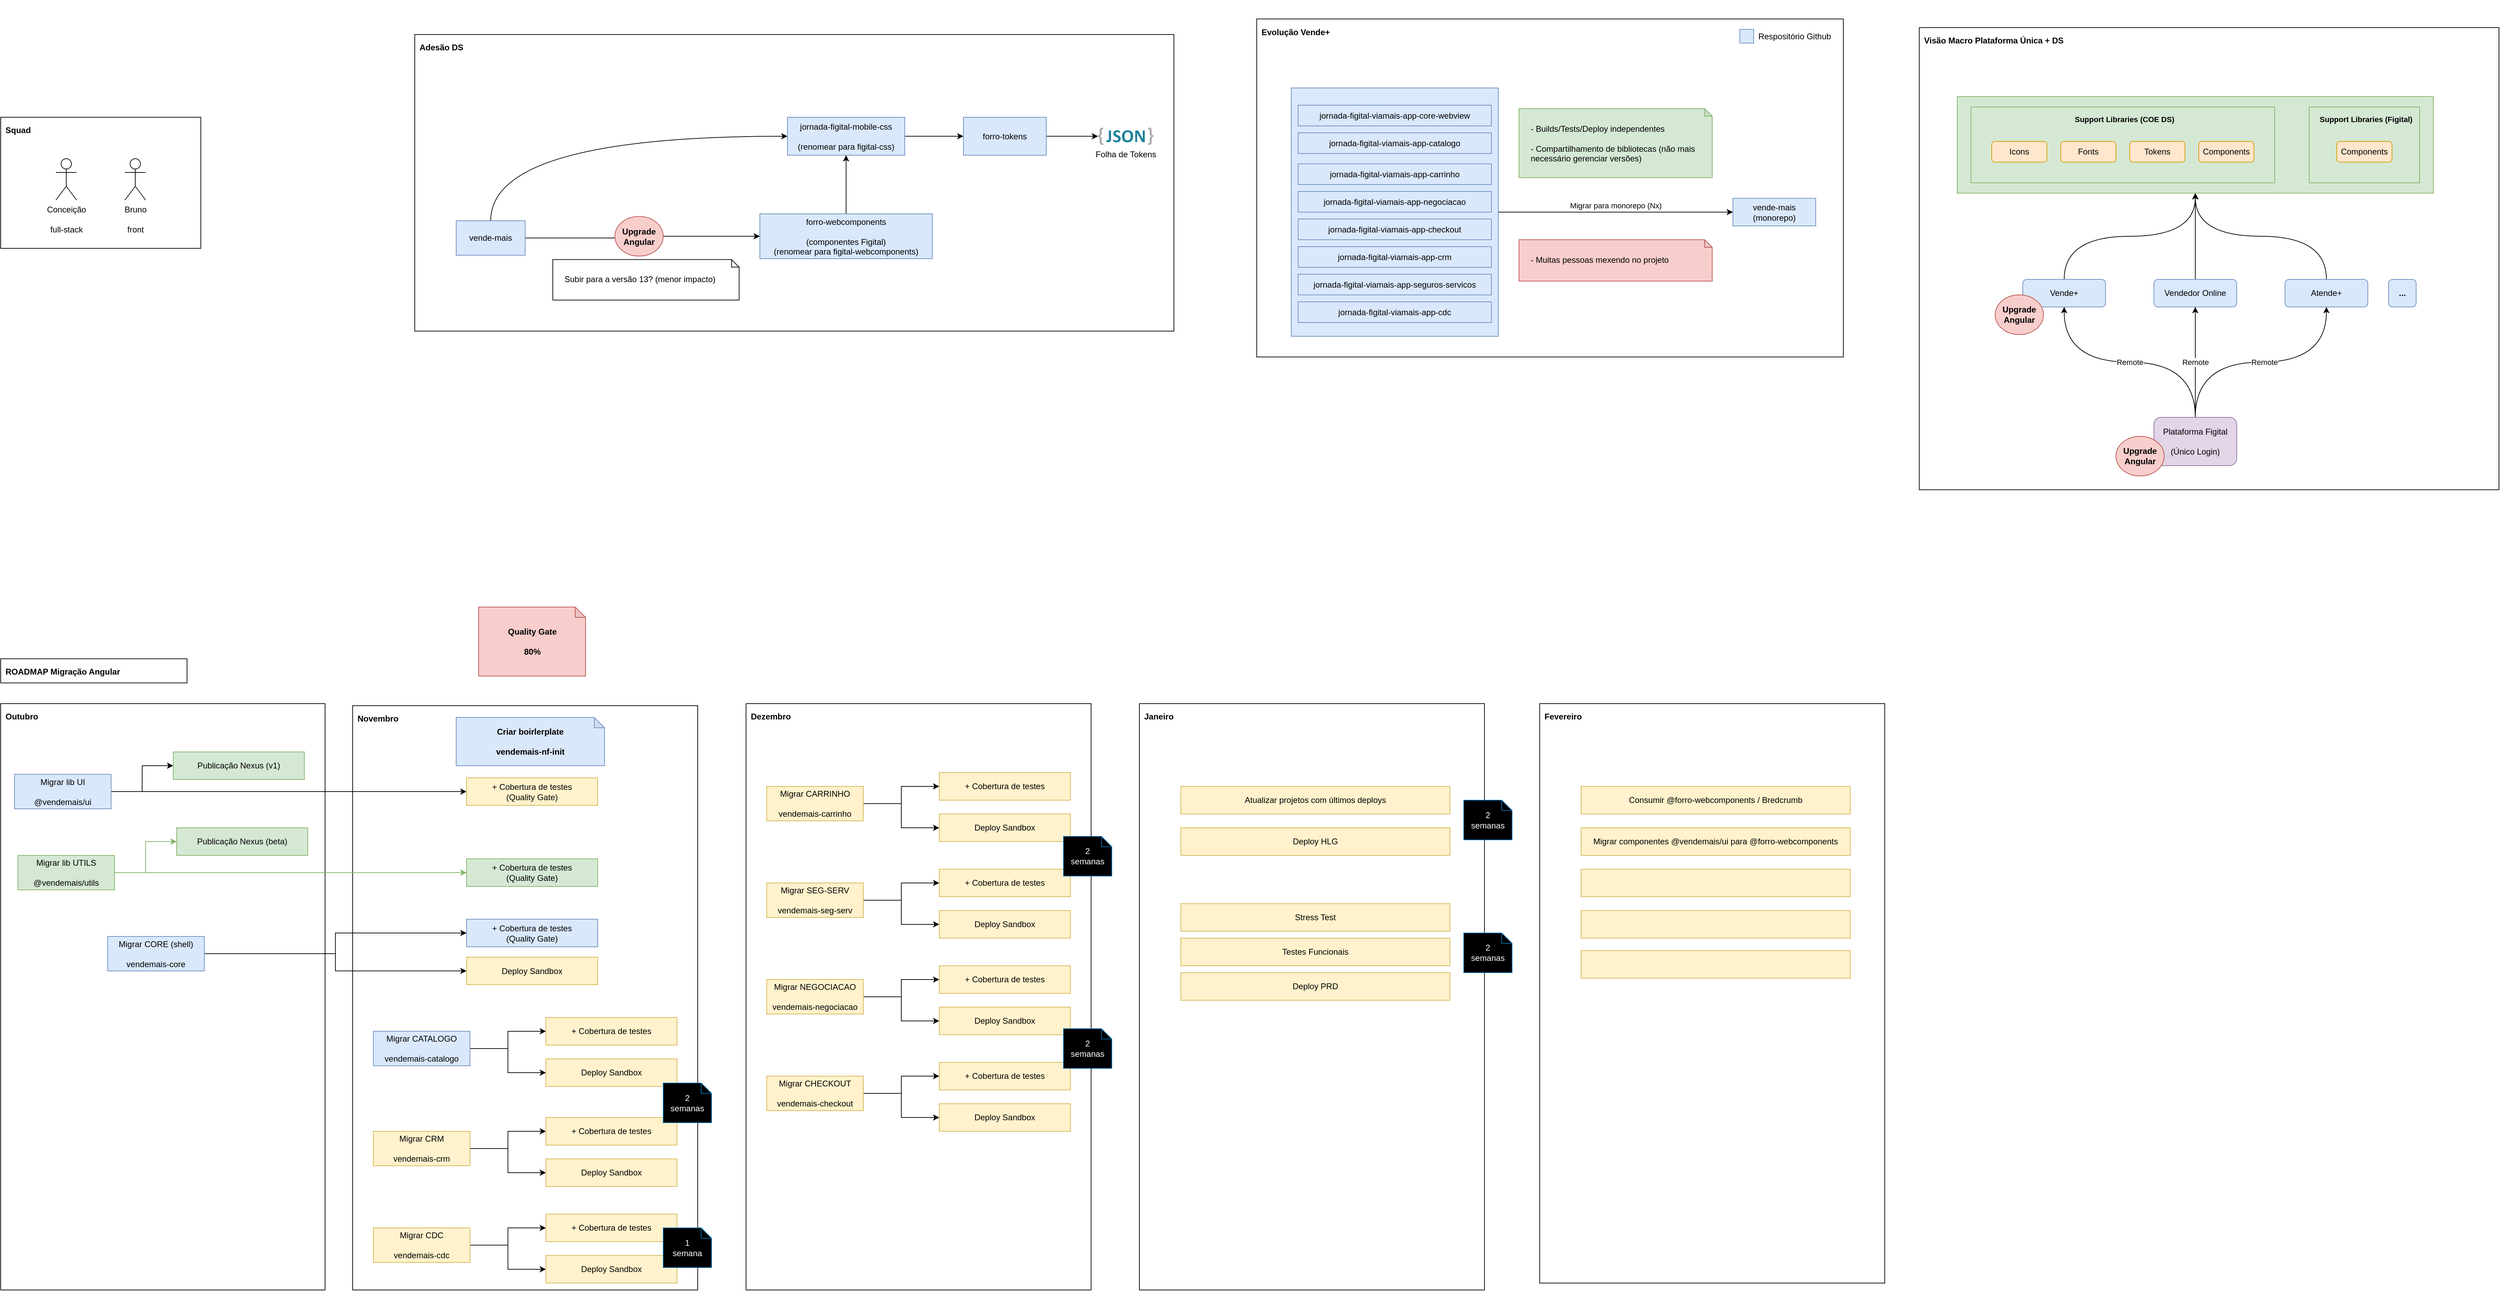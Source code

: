 <mxfile version="24.8.3">
  <diagram name="Page-1" id="xi7shshmRlHFJgEPUB2y">
    <mxGraphModel dx="2089" dy="1001" grid="1" gridSize="10" guides="1" tooltips="1" connect="1" arrows="1" fold="1" page="1" pageScale="1" pageWidth="3300" pageHeight="2339" math="0" shadow="0">
      <root>
        <mxCell id="0" />
        <mxCell id="1" parent="0" />
        <mxCell id="oD3bgYSZx1_EezM_nqmY-81" value="Janeiro" style="rounded=0;whiteSpace=wrap;html=1;align=left;verticalAlign=top;spacingLeft=5;spacingTop=5;fontStyle=1" parent="1" vertex="1">
          <mxGeometry x="1730" y="1030" width="500" height="850" as="geometry" />
        </mxCell>
        <mxCell id="oD3bgYSZx1_EezM_nqmY-28" value="Dezembro" style="rounded=0;whiteSpace=wrap;html=1;align=left;verticalAlign=top;spacingLeft=5;spacingTop=5;fontStyle=1" parent="1" vertex="1">
          <mxGeometry x="1160" y="1030" width="500" height="850" as="geometry" />
        </mxCell>
        <mxCell id="oD3bgYSZx1_EezM_nqmY-3" value="Novembro" style="rounded=0;whiteSpace=wrap;html=1;align=left;verticalAlign=top;spacingLeft=5;spacingTop=5;fontStyle=1" parent="1" vertex="1">
          <mxGeometry x="590" y="1033" width="500" height="847" as="geometry" />
        </mxCell>
        <mxCell id="oD3bgYSZx1_EezM_nqmY-5" value="Outubro" style="rounded=0;whiteSpace=wrap;html=1;align=left;verticalAlign=top;spacingLeft=5;spacingTop=5;fontStyle=1" parent="1" vertex="1">
          <mxGeometry x="80" y="1030" width="470" height="850" as="geometry" />
        </mxCell>
        <mxCell id="uVXglK_rULCIlqvBaK8J-3" value="Squad" style="rounded=0;whiteSpace=wrap;html=1;align=left;verticalAlign=top;spacingLeft=5;spacingTop=5;fontStyle=1" parent="1" vertex="1">
          <mxGeometry x="80" y="180" width="290" height="190" as="geometry" />
        </mxCell>
        <mxCell id="rnujehfUw2kupq6HyYBV-32" value="Evolução Vende+" style="rounded=0;whiteSpace=wrap;html=1;align=left;verticalAlign=top;spacingLeft=5;spacingTop=5;fontStyle=1" parent="1" vertex="1">
          <mxGeometry x="1900" y="37.5" width="850" height="490" as="geometry" />
        </mxCell>
        <mxCell id="rnujehfUw2kupq6HyYBV-54" value="Migrar para monorepo (Nx)" style="edgeStyle=orthogonalEdgeStyle;rounded=0;orthogonalLoop=1;jettySize=auto;html=1;entryX=0;entryY=0.5;entryDx=0;entryDy=0;" parent="1" source="rnujehfUw2kupq6HyYBV-53" target="rnujehfUw2kupq6HyYBV-44" edge="1">
          <mxGeometry y="10" relative="1" as="geometry">
            <mxPoint as="offset" />
          </mxGeometry>
        </mxCell>
        <mxCell id="rnujehfUw2kupq6HyYBV-53" value="" style="rounded=0;whiteSpace=wrap;html=1;align=left;verticalAlign=top;spacingLeft=5;spacingTop=5;fontStyle=1;fillColor=#dae8fc;strokeColor=#6c8ebf;" parent="1" vertex="1">
          <mxGeometry x="1950" y="137.5" width="300" height="360" as="geometry" />
        </mxCell>
        <mxCell id="rnujehfUw2kupq6HyYBV-2" value="Visão Macro Plataforma Única + DS" style="rounded=0;whiteSpace=wrap;html=1;align=left;verticalAlign=top;spacingLeft=5;spacingTop=5;fontStyle=1" parent="1" vertex="1">
          <mxGeometry x="2860" y="50" width="840" height="670" as="geometry" />
        </mxCell>
        <mxCell id="rnujehfUw2kupq6HyYBV-27" value="" style="rounded=0;whiteSpace=wrap;html=1;align=left;verticalAlign=top;spacingLeft=5;spacingTop=5;fontStyle=1;fillColor=#d5e8d4;strokeColor=#82b366;" parent="1" vertex="1">
          <mxGeometry x="2915" y="150" width="690" height="140" as="geometry" />
        </mxCell>
        <mxCell id="rnujehfUw2kupq6HyYBV-28" style="edgeStyle=orthogonalEdgeStyle;rounded=0;orthogonalLoop=1;jettySize=auto;html=1;entryX=0.5;entryY=1;entryDx=0;entryDy=0;curved=1;" parent="1" source="rnujehfUw2kupq6HyYBV-3" target="rnujehfUw2kupq6HyYBV-27" edge="1">
          <mxGeometry relative="1" as="geometry" />
        </mxCell>
        <mxCell id="rnujehfUw2kupq6HyYBV-3" value="Vende+" style="rounded=1;whiteSpace=wrap;html=1;fillColor=#dae8fc;strokeColor=#6c8ebf;" parent="1" vertex="1">
          <mxGeometry x="3010" y="415" width="120" height="40" as="geometry" />
        </mxCell>
        <mxCell id="rnujehfUw2kupq6HyYBV-29" style="edgeStyle=orthogonalEdgeStyle;rounded=0;orthogonalLoop=1;jettySize=auto;html=1;curved=1;entryX=0.5;entryY=1;entryDx=0;entryDy=0;" parent="1" source="rnujehfUw2kupq6HyYBV-4" target="rnujehfUw2kupq6HyYBV-27" edge="1">
          <mxGeometry relative="1" as="geometry">
            <mxPoint x="3260" y="295" as="targetPoint" />
          </mxGeometry>
        </mxCell>
        <mxCell id="rnujehfUw2kupq6HyYBV-4" value="Vendedor Online" style="rounded=1;whiteSpace=wrap;html=1;fillColor=#dae8fc;strokeColor=#6c8ebf;" parent="1" vertex="1">
          <mxGeometry x="3200" y="415" width="120" height="40" as="geometry" />
        </mxCell>
        <mxCell id="rnujehfUw2kupq6HyYBV-30" style="edgeStyle=orthogonalEdgeStyle;rounded=0;orthogonalLoop=1;jettySize=auto;html=1;entryX=0.5;entryY=1;entryDx=0;entryDy=0;curved=1;" parent="1" source="rnujehfUw2kupq6HyYBV-5" target="rnujehfUw2kupq6HyYBV-27" edge="1">
          <mxGeometry relative="1" as="geometry" />
        </mxCell>
        <mxCell id="rnujehfUw2kupq6HyYBV-5" value="Atende+" style="rounded=1;whiteSpace=wrap;html=1;fillColor=#dae8fc;strokeColor=#6c8ebf;" parent="1" vertex="1">
          <mxGeometry x="3390" y="415" width="120" height="40" as="geometry" />
        </mxCell>
        <mxCell id="rnujehfUw2kupq6HyYBV-6" value="Support Libraries (COE DS)" style="rounded=0;whiteSpace=wrap;html=1;align=center;verticalAlign=top;spacingLeft=5;spacingTop=5;fillColor=#d5e8d4;strokeColor=#82b366;fontStyle=1;fontSize=11;" parent="1" vertex="1">
          <mxGeometry x="2935" y="165" width="440" height="110" as="geometry" />
        </mxCell>
        <mxCell id="rnujehfUw2kupq6HyYBV-7" value="Icons" style="rounded=1;whiteSpace=wrap;html=1;fillColor=#ffe6cc;strokeColor=#d79b00;align=center;" parent="1" vertex="1">
          <mxGeometry x="2965" y="215" width="80" height="30" as="geometry" />
        </mxCell>
        <mxCell id="rnujehfUw2kupq6HyYBV-8" value="Fonts" style="rounded=1;whiteSpace=wrap;html=1;fillColor=#ffe6cc;strokeColor=#d79b00;align=center;" parent="1" vertex="1">
          <mxGeometry x="3065" y="215" width="80" height="30" as="geometry" />
        </mxCell>
        <mxCell id="rnujehfUw2kupq6HyYBV-10" value="Tokens" style="rounded=1;whiteSpace=wrap;html=1;fillColor=#ffe6cc;strokeColor=#d79b00;align=center;" parent="1" vertex="1">
          <mxGeometry x="3165" y="215" width="80" height="30" as="geometry" />
        </mxCell>
        <mxCell id="rnujehfUw2kupq6HyYBV-11" value="Components" style="rounded=1;whiteSpace=wrap;html=1;fillColor=#ffe6cc;strokeColor=#d79b00;align=center;" parent="1" vertex="1">
          <mxGeometry x="3265" y="215" width="80" height="30" as="geometry" />
        </mxCell>
        <mxCell id="rnujehfUw2kupq6HyYBV-17" value="Remote" style="edgeStyle=orthogonalEdgeStyle;rounded=0;orthogonalLoop=1;jettySize=auto;html=1;curved=1;exitX=0.5;exitY=0;exitDx=0;exitDy=0;" parent="1" source="rnujehfUw2kupq6HyYBV-14" target="rnujehfUw2kupq6HyYBV-3" edge="1">
          <mxGeometry relative="1" as="geometry" />
        </mxCell>
        <mxCell id="rnujehfUw2kupq6HyYBV-18" value="Remote" style="edgeStyle=orthogonalEdgeStyle;rounded=0;orthogonalLoop=1;jettySize=auto;html=1;entryX=0.5;entryY=1;entryDx=0;entryDy=0;" parent="1" source="rnujehfUw2kupq6HyYBV-14" target="rnujehfUw2kupq6HyYBV-4" edge="1">
          <mxGeometry relative="1" as="geometry" />
        </mxCell>
        <mxCell id="rnujehfUw2kupq6HyYBV-19" value="Remote" style="edgeStyle=orthogonalEdgeStyle;rounded=0;orthogonalLoop=1;jettySize=auto;html=1;entryX=0.5;entryY=1;entryDx=0;entryDy=0;curved=1;exitX=0.5;exitY=0;exitDx=0;exitDy=0;" parent="1" source="rnujehfUw2kupq6HyYBV-14" target="rnujehfUw2kupq6HyYBV-5" edge="1">
          <mxGeometry x="0.025" relative="1" as="geometry">
            <mxPoint as="offset" />
          </mxGeometry>
        </mxCell>
        <mxCell id="rnujehfUw2kupq6HyYBV-14" value="Plataforma Figital&lt;br&gt;&lt;br&gt;(Único Login)" style="rounded=1;whiteSpace=wrap;html=1;fillColor=#e1d5e7;strokeColor=#9673a6;" parent="1" vertex="1">
          <mxGeometry x="3200" y="615" width="120" height="70" as="geometry" />
        </mxCell>
        <mxCell id="rnujehfUw2kupq6HyYBV-20" value="Support Libraries (Figital)" style="rounded=0;whiteSpace=wrap;html=1;align=center;verticalAlign=top;spacingLeft=5;spacingTop=5;fillColor=#d5e8d4;strokeColor=#82b366;fontStyle=1;fontSize=11;" parent="1" vertex="1">
          <mxGeometry x="3425" y="165" width="160" height="110" as="geometry" />
        </mxCell>
        <mxCell id="rnujehfUw2kupq6HyYBV-24" value="Components" style="rounded=1;whiteSpace=wrap;html=1;fillColor=#ffe6cc;strokeColor=#d79b00;align=center;" parent="1" vertex="1">
          <mxGeometry x="3465" y="215" width="80" height="30" as="geometry" />
        </mxCell>
        <mxCell id="rnujehfUw2kupq6HyYBV-31" value="..." style="rounded=1;whiteSpace=wrap;html=1;fillColor=#dae8fc;strokeColor=#6c8ebf;fontStyle=1" parent="1" vertex="1">
          <mxGeometry x="3540" y="415" width="40" height="40" as="geometry" />
        </mxCell>
        <mxCell id="rnujehfUw2kupq6HyYBV-33" value="jornada-figital-viamais-app-core-webview" style="whiteSpace=wrap;html=1;fillColor=#dae8fc;strokeColor=#6c8ebf;" parent="1" vertex="1">
          <mxGeometry x="1960" y="162.5" width="280" height="30" as="geometry" />
        </mxCell>
        <mxCell id="rnujehfUw2kupq6HyYBV-34" value="jornada-figital-viamais-app-catalogo" style="whiteSpace=wrap;html=1;fillColor=#dae8fc;strokeColor=#6c8ebf;" parent="1" vertex="1">
          <mxGeometry x="1960" y="202.5" width="280" height="30" as="geometry" />
        </mxCell>
        <mxCell id="rnujehfUw2kupq6HyYBV-35" value="jornada-figital-viamais-app-carrinho" style="whiteSpace=wrap;html=1;fillColor=#dae8fc;strokeColor=#6c8ebf;" parent="1" vertex="1">
          <mxGeometry x="1960" y="247.5" width="280" height="30" as="geometry" />
        </mxCell>
        <mxCell id="rnujehfUw2kupq6HyYBV-37" value="jornada-figital-viamais-app-negociacao" style="whiteSpace=wrap;html=1;fillColor=#dae8fc;strokeColor=#6c8ebf;" parent="1" vertex="1">
          <mxGeometry x="1960" y="287.5" width="280" height="30" as="geometry" />
        </mxCell>
        <mxCell id="rnujehfUw2kupq6HyYBV-38" value="jornada-figital-viamais-app-checkout" style="whiteSpace=wrap;html=1;fillColor=#dae8fc;strokeColor=#6c8ebf;" parent="1" vertex="1">
          <mxGeometry x="1960" y="327.5" width="280" height="30" as="geometry" />
        </mxCell>
        <mxCell id="rnujehfUw2kupq6HyYBV-39" value="jornada-figital-viamais-app-crm" style="whiteSpace=wrap;html=1;fillColor=#dae8fc;strokeColor=#6c8ebf;" parent="1" vertex="1">
          <mxGeometry x="1960" y="367.5" width="280" height="30" as="geometry" />
        </mxCell>
        <mxCell id="rnujehfUw2kupq6HyYBV-41" value="jornada-figital-viamais-app-seguros-servicos" style="whiteSpace=wrap;html=1;fillColor=#dae8fc;strokeColor=#6c8ebf;" parent="1" vertex="1">
          <mxGeometry x="1960" y="407.5" width="280" height="30" as="geometry" />
        </mxCell>
        <mxCell id="rnujehfUw2kupq6HyYBV-42" value="jornada-figital-viamais-app-cdc" style="whiteSpace=wrap;html=1;fillColor=#dae8fc;strokeColor=#6c8ebf;" parent="1" vertex="1">
          <mxGeometry x="1960" y="447.5" width="280" height="30" as="geometry" />
        </mxCell>
        <mxCell id="rnujehfUw2kupq6HyYBV-44" value="vende-mais&lt;br&gt;(monorepo)" style="whiteSpace=wrap;html=1;fillColor=#dae8fc;strokeColor=#6c8ebf;" parent="1" vertex="1">
          <mxGeometry x="2590" y="297.5" width="120" height="40" as="geometry" />
        </mxCell>
        <mxCell id="rnujehfUw2kupq6HyYBV-51" value="" style="group" parent="1" vertex="1" connectable="0">
          <mxGeometry x="2600" y="47.5" width="144" height="30" as="geometry" />
        </mxCell>
        <mxCell id="rnujehfUw2kupq6HyYBV-45" value="" style="whiteSpace=wrap;html=1;fillColor=#dae8fc;strokeColor=#6c8ebf;" parent="rnujehfUw2kupq6HyYBV-51" vertex="1">
          <mxGeometry y="5" width="20" height="20" as="geometry" />
        </mxCell>
        <mxCell id="rnujehfUw2kupq6HyYBV-46" value="Respositório Github" style="text;html=1;align=center;verticalAlign=middle;resizable=0;points=[];autosize=1;strokeColor=none;fillColor=none;" parent="rnujehfUw2kupq6HyYBV-51" vertex="1">
          <mxGeometry x="14" width="130" height="30" as="geometry" />
        </mxCell>
        <mxCell id="rnujehfUw2kupq6HyYBV-55" value="- Builds/Tests/Deploy independentes&lt;div&gt;&lt;br&gt;&lt;/div&gt;&lt;div&gt;- Compartilhamento de bibliotecas (não mais necessário gerenciar versões)&lt;/div&gt;" style="shape=note;whiteSpace=wrap;html=1;backgroundOutline=1;darkOpacity=0.05;size=11;align=left;spacingLeft=15;verticalAlign=top;spacingTop=15;fillColor=#d5e8d4;strokeColor=#82b366;" parent="1" vertex="1">
          <mxGeometry x="2280" y="167.5" width="280" height="100" as="geometry" />
        </mxCell>
        <mxCell id="rnujehfUw2kupq6HyYBV-56" value="- Muitas pessoas mexendo no projeto" style="shape=note;whiteSpace=wrap;html=1;backgroundOutline=1;darkOpacity=0.05;size=11;align=left;spacingLeft=15;verticalAlign=top;spacingTop=15;fillColor=#f8cecc;strokeColor=#b85450;" parent="1" vertex="1">
          <mxGeometry x="2280" y="357.5" width="280" height="60" as="geometry" />
        </mxCell>
        <mxCell id="rnujehfUw2kupq6HyYBV-57" value="Adesão DS" style="rounded=0;whiteSpace=wrap;html=1;align=left;verticalAlign=top;spacingLeft=5;spacingTop=5;fontStyle=1" parent="1" vertex="1">
          <mxGeometry x="680" y="60" width="1100" height="430" as="geometry" />
        </mxCell>
        <mxCell id="rnujehfUw2kupq6HyYBV-60" style="edgeStyle=orthogonalEdgeStyle;rounded=0;orthogonalLoop=1;jettySize=auto;html=1;entryX=0.5;entryY=1;entryDx=0;entryDy=0;" parent="1" source="rnujehfUw2kupq6HyYBV-58" target="rnujehfUw2kupq6HyYBV-59" edge="1">
          <mxGeometry relative="1" as="geometry" />
        </mxCell>
        <mxCell id="rnujehfUw2kupq6HyYBV-58" value="forro-webcomponents&lt;br&gt;&lt;br&gt;(componentes Figital)&lt;div&gt;(renomear para figital-webcomponents)&lt;/div&gt;" style="whiteSpace=wrap;html=1;fillColor=#dae8fc;strokeColor=#6c8ebf;" parent="1" vertex="1">
          <mxGeometry x="1180" y="320" width="250" height="65" as="geometry" />
        </mxCell>
        <mxCell id="uVXglK_rULCIlqvBaK8J-21" style="edgeStyle=orthogonalEdgeStyle;rounded=0;orthogonalLoop=1;jettySize=auto;html=1;exitX=1;exitY=0.5;exitDx=0;exitDy=0;curved=1;" parent="1" source="uVXglK_rULCIlqvBaK8J-30" target="uVXglK_rULCIlqvBaK8J-20" edge="1">
          <mxGeometry relative="1" as="geometry">
            <mxPoint x="1530" y="208" as="sourcePoint" />
          </mxGeometry>
        </mxCell>
        <mxCell id="uVXglK_rULCIlqvBaK8J-31" style="edgeStyle=orthogonalEdgeStyle;rounded=0;orthogonalLoop=1;jettySize=auto;html=1;entryX=0;entryY=0.5;entryDx=0;entryDy=0;" parent="1" source="rnujehfUw2kupq6HyYBV-59" target="uVXglK_rULCIlqvBaK8J-30" edge="1">
          <mxGeometry relative="1" as="geometry" />
        </mxCell>
        <mxCell id="rnujehfUw2kupq6HyYBV-59" value="jornada-figital-mobile-css&lt;br&gt;&lt;br&gt;(renomear para&amp;nbsp;&lt;span style=&quot;background-color: initial;&quot;&gt;figital-css)&lt;/span&gt;" style="whiteSpace=wrap;html=1;fillColor=#dae8fc;strokeColor=#6c8ebf;" parent="1" vertex="1">
          <mxGeometry x="1220" y="180" width="170" height="55" as="geometry" />
        </mxCell>
        <mxCell id="rnujehfUw2kupq6HyYBV-62" style="edgeStyle=orthogonalEdgeStyle;rounded=0;orthogonalLoop=1;jettySize=auto;html=1;entryX=0;entryY=0.5;entryDx=0;entryDy=0;curved=1;exitX=0.5;exitY=0;exitDx=0;exitDy=0;" parent="1" source="rnujehfUw2kupq6HyYBV-61" target="rnujehfUw2kupq6HyYBV-59" edge="1">
          <mxGeometry relative="1" as="geometry" />
        </mxCell>
        <mxCell id="rnujehfUw2kupq6HyYBV-63" style="edgeStyle=orthogonalEdgeStyle;rounded=0;orthogonalLoop=1;jettySize=auto;html=1;entryX=0;entryY=0.5;entryDx=0;entryDy=0;" parent="1" source="rnujehfUw2kupq6HyYBV-61" target="rnujehfUw2kupq6HyYBV-58" edge="1">
          <mxGeometry relative="1" as="geometry" />
        </mxCell>
        <mxCell id="rnujehfUw2kupq6HyYBV-61" value="vende-mais" style="whiteSpace=wrap;html=1;fillColor=#dae8fc;strokeColor=#6c8ebf;" parent="1" vertex="1">
          <mxGeometry x="740" y="330" width="100" height="50" as="geometry" />
        </mxCell>
        <mxCell id="rnujehfUw2kupq6HyYBV-64" value="Upgrade Angular" style="ellipse;whiteSpace=wrap;html=1;fillColor=#f8cecc;strokeColor=#b85450;fontStyle=1" parent="1" vertex="1">
          <mxGeometry x="970" y="323.75" width="70" height="57.5" as="geometry" />
        </mxCell>
        <mxCell id="uVXglK_rULCIlqvBaK8J-1" value="Subir para a versão 13? (menor impacto)" style="shape=note;whiteSpace=wrap;html=1;backgroundOutline=1;darkOpacity=0.05;size=11;align=left;spacingLeft=15;verticalAlign=top;spacingTop=15;" parent="1" vertex="1">
          <mxGeometry x="880" y="386.25" width="270" height="58.75" as="geometry" />
        </mxCell>
        <mxCell id="uVXglK_rULCIlqvBaK8J-5" value="Conceição&lt;br&gt;&lt;br&gt;&lt;div&gt;full-stack&lt;/div&gt;" style="shape=umlActor;verticalLabelPosition=bottom;verticalAlign=top;html=1;outlineConnect=0;" parent="1" vertex="1">
          <mxGeometry x="160" y="240" width="30" height="60" as="geometry" />
        </mxCell>
        <mxCell id="uVXglK_rULCIlqvBaK8J-6" value="Bruno&lt;br&gt;&lt;br&gt;front" style="shape=umlActor;verticalLabelPosition=bottom;verticalAlign=top;html=1;outlineConnect=0;" parent="1" vertex="1">
          <mxGeometry x="260" y="240" width="30" height="60" as="geometry" />
        </mxCell>
        <mxCell id="uVXglK_rULCIlqvBaK8J-8" value="" style="shape=image;html=1;verticalAlign=top;verticalLabelPosition=bottom;labelBackgroundColor=#ffffff;imageAspect=0;aspect=fixed;image=https://cdn1.iconfinder.com/data/icons/icons-for-a-site-1/64/advantage_accuracy-128.png" parent="1" vertex="1">
          <mxGeometry x="3235" y="10" width="90" height="90" as="geometry" />
        </mxCell>
        <mxCell id="uVXglK_rULCIlqvBaK8J-16" value="Upgrade Angular" style="ellipse;whiteSpace=wrap;html=1;fillColor=#f8cecc;strokeColor=#b85450;fontStyle=1" parent="1" vertex="1">
          <mxGeometry x="2970" y="437.5" width="70" height="57.5" as="geometry" />
        </mxCell>
        <mxCell id="uVXglK_rULCIlqvBaK8J-17" value="Upgrade Angular" style="ellipse;whiteSpace=wrap;html=1;fillColor=#f8cecc;strokeColor=#b85450;fontStyle=1" parent="1" vertex="1">
          <mxGeometry x="3145" y="642.5" width="70" height="57.5" as="geometry" />
        </mxCell>
        <mxCell id="uVXglK_rULCIlqvBaK8J-20" value="Folha de Tokens" style="dashed=0;outlineConnect=0;html=1;align=center;labelPosition=center;verticalLabelPosition=bottom;verticalAlign=top;shape=mxgraph.weblogos.json_2" parent="1" vertex="1">
          <mxGeometry x="1670" y="194.9" width="80.4" height="25.2" as="geometry" />
        </mxCell>
        <mxCell id="uVXglK_rULCIlqvBaK8J-30" value="forro-tokens" style="whiteSpace=wrap;html=1;fillColor=#dae8fc;strokeColor=#6c8ebf;" parent="1" vertex="1">
          <mxGeometry x="1475" y="180" width="120" height="55" as="geometry" />
        </mxCell>
        <mxCell id="oD3bgYSZx1_EezM_nqmY-2" value="ROADMAP Migração Angular" style="rounded=0;whiteSpace=wrap;html=1;align=left;verticalAlign=top;spacingLeft=5;spacingTop=5;fontStyle=1" parent="1" vertex="1">
          <mxGeometry x="80" y="965" width="270" height="35" as="geometry" />
        </mxCell>
        <mxCell id="oD3bgYSZx1_EezM_nqmY-30" style="edgeStyle=orthogonalEdgeStyle;rounded=0;orthogonalLoop=1;jettySize=auto;html=1;entryX=0;entryY=0.5;entryDx=0;entryDy=0;fillColor=#d5e8d4;strokeColor=#82b366;" parent="1" source="oD3bgYSZx1_EezM_nqmY-6" target="oD3bgYSZx1_EezM_nqmY-7" edge="1">
          <mxGeometry relative="1" as="geometry" />
        </mxCell>
        <mxCell id="oD3bgYSZx1_EezM_nqmY-31" style="edgeStyle=orthogonalEdgeStyle;rounded=0;orthogonalLoop=1;jettySize=auto;html=1;entryX=0;entryY=0.5;entryDx=0;entryDy=0;fillColor=#d5e8d4;strokeColor=#82b366;" parent="1" source="oD3bgYSZx1_EezM_nqmY-6" target="oD3bgYSZx1_EezM_nqmY-15" edge="1">
          <mxGeometry relative="1" as="geometry" />
        </mxCell>
        <mxCell id="oD3bgYSZx1_EezM_nqmY-6" value="Migrar lib UTILS&lt;div&gt;&lt;br&gt;&lt;div&gt;@vendemais/utils&lt;/div&gt;&lt;/div&gt;" style="whiteSpace=wrap;html=1;fillColor=#d5e8d4;strokeColor=#82b366;" parent="1" vertex="1">
          <mxGeometry x="105" y="1250" width="140" height="50" as="geometry" />
        </mxCell>
        <mxCell id="oD3bgYSZx1_EezM_nqmY-7" value="Publicação Nexus (beta)" style="whiteSpace=wrap;html=1;fillColor=#d5e8d4;strokeColor=#82b366;" parent="1" vertex="1">
          <mxGeometry x="335" y="1210" width="190" height="40" as="geometry" />
        </mxCell>
        <mxCell id="oD3bgYSZx1_EezM_nqmY-33" style="edgeStyle=orthogonalEdgeStyle;rounded=0;orthogonalLoop=1;jettySize=auto;html=1;entryX=0;entryY=0.5;entryDx=0;entryDy=0;" parent="1" source="oD3bgYSZx1_EezM_nqmY-10" target="oD3bgYSZx1_EezM_nqmY-11" edge="1">
          <mxGeometry relative="1" as="geometry" />
        </mxCell>
        <mxCell id="oD3bgYSZx1_EezM_nqmY-34" style="edgeStyle=orthogonalEdgeStyle;rounded=0;orthogonalLoop=1;jettySize=auto;html=1;entryX=0;entryY=0.5;entryDx=0;entryDy=0;" parent="1" source="oD3bgYSZx1_EezM_nqmY-10" target="oD3bgYSZx1_EezM_nqmY-13" edge="1">
          <mxGeometry relative="1" as="geometry" />
        </mxCell>
        <mxCell id="oD3bgYSZx1_EezM_nqmY-10" value="Migrar CORE (shell)&lt;div&gt;&lt;br&gt;&lt;div&gt;vendemais-core&lt;/div&gt;&lt;/div&gt;" style="whiteSpace=wrap;html=1;fillColor=#dae8fc;strokeColor=#6c8ebf;" parent="1" vertex="1">
          <mxGeometry x="235" y="1367.5" width="140" height="50" as="geometry" />
        </mxCell>
        <mxCell id="oD3bgYSZx1_EezM_nqmY-11" value="+ Cobertura de testes&lt;div&gt;(Quality Gate)&lt;/div&gt;" style="whiteSpace=wrap;html=1;fillColor=#dae8fc;strokeColor=#6c8ebf;" parent="1" vertex="1">
          <mxGeometry x="755" y="1342.5" width="190" height="40" as="geometry" />
        </mxCell>
        <mxCell id="oD3bgYSZx1_EezM_nqmY-13" value="Deploy Sandbox" style="whiteSpace=wrap;html=1;fillColor=#fff2cc;strokeColor=#d6b656;" parent="1" vertex="1">
          <mxGeometry x="755" y="1397.5" width="190" height="40" as="geometry" />
        </mxCell>
        <mxCell id="oD3bgYSZx1_EezM_nqmY-15" value="+ Cobertura de testes&lt;div&gt;(Quality Gate)&lt;/div&gt;" style="whiteSpace=wrap;html=1;fillColor=#d5e8d4;strokeColor=#82b366;" parent="1" vertex="1">
          <mxGeometry x="755" y="1255" width="190" height="40" as="geometry" />
        </mxCell>
        <mxCell id="oD3bgYSZx1_EezM_nqmY-17" style="edgeStyle=orthogonalEdgeStyle;rounded=0;orthogonalLoop=1;jettySize=auto;html=1;entryX=0;entryY=0.5;entryDx=0;entryDy=0;" parent="1" source="oD3bgYSZx1_EezM_nqmY-19" target="oD3bgYSZx1_EezM_nqmY-20" edge="1">
          <mxGeometry relative="1" as="geometry" />
        </mxCell>
        <mxCell id="oD3bgYSZx1_EezM_nqmY-32" style="edgeStyle=orthogonalEdgeStyle;rounded=0;orthogonalLoop=1;jettySize=auto;html=1;entryX=0;entryY=0.5;entryDx=0;entryDy=0;" parent="1" source="oD3bgYSZx1_EezM_nqmY-19" target="oD3bgYSZx1_EezM_nqmY-21" edge="1">
          <mxGeometry relative="1" as="geometry" />
        </mxCell>
        <mxCell id="oD3bgYSZx1_EezM_nqmY-19" value="Migrar CATALOGO&lt;div&gt;&lt;br&gt;&lt;div&gt;vendemais-catalogo&lt;/div&gt;&lt;/div&gt;" style="whiteSpace=wrap;html=1;fillColor=#dae8fc;strokeColor=#6c8ebf;" parent="1" vertex="1">
          <mxGeometry x="620" y="1505" width="140" height="50" as="geometry" />
        </mxCell>
        <mxCell id="oD3bgYSZx1_EezM_nqmY-20" value="+ Cobertura de testes" style="whiteSpace=wrap;html=1;fillColor=#fff2cc;strokeColor=#d6b656;" parent="1" vertex="1">
          <mxGeometry x="870" y="1485" width="190" height="40" as="geometry" />
        </mxCell>
        <mxCell id="oD3bgYSZx1_EezM_nqmY-21" value="Deploy Sandbox" style="whiteSpace=wrap;html=1;fillColor=#fff2cc;strokeColor=#d6b656;" parent="1" vertex="1">
          <mxGeometry x="870" y="1545" width="190" height="40" as="geometry" />
        </mxCell>
        <mxCell id="oD3bgYSZx1_EezM_nqmY-22" style="edgeStyle=orthogonalEdgeStyle;rounded=0;orthogonalLoop=1;jettySize=auto;html=1;entryX=0;entryY=0.5;entryDx=0;entryDy=0;" parent="1" source="oD3bgYSZx1_EezM_nqmY-24" target="oD3bgYSZx1_EezM_nqmY-25" edge="1">
          <mxGeometry relative="1" as="geometry" />
        </mxCell>
        <mxCell id="oD3bgYSZx1_EezM_nqmY-23" style="edgeStyle=orthogonalEdgeStyle;rounded=0;orthogonalLoop=1;jettySize=auto;html=1;entryX=0;entryY=0.5;entryDx=0;entryDy=0;" parent="1" source="oD3bgYSZx1_EezM_nqmY-24" target="oD3bgYSZx1_EezM_nqmY-26" edge="1">
          <mxGeometry relative="1" as="geometry" />
        </mxCell>
        <mxCell id="oD3bgYSZx1_EezM_nqmY-24" value="Migrar lib UI&lt;div&gt;&lt;br&gt;&lt;div&gt;@vendemais/ui&lt;/div&gt;&lt;/div&gt;" style="whiteSpace=wrap;html=1;fillColor=#dae8fc;strokeColor=#6c8ebf;" parent="1" vertex="1">
          <mxGeometry x="100" y="1132.5" width="140" height="50" as="geometry" />
        </mxCell>
        <mxCell id="oD3bgYSZx1_EezM_nqmY-25" value="Publicação Nexus (v1)" style="whiteSpace=wrap;html=1;fillColor=#d5e8d4;strokeColor=#82b366;" parent="1" vertex="1">
          <mxGeometry x="330" y="1100" width="190" height="40" as="geometry" />
        </mxCell>
        <mxCell id="oD3bgYSZx1_EezM_nqmY-26" value="+ Cobertura de testes&lt;br&gt;(Quality Gate)" style="whiteSpace=wrap;html=1;fillColor=#fff2cc;strokeColor=#d6b656;" parent="1" vertex="1">
          <mxGeometry x="755" y="1137.5" width="190" height="40" as="geometry" />
        </mxCell>
        <mxCell id="oD3bgYSZx1_EezM_nqmY-35" style="edgeStyle=orthogonalEdgeStyle;rounded=0;orthogonalLoop=1;jettySize=auto;html=1;entryX=0;entryY=0.5;entryDx=0;entryDy=0;fillColor=#fff2cc;strokeColor=#000000;" parent="1" source="oD3bgYSZx1_EezM_nqmY-37" target="oD3bgYSZx1_EezM_nqmY-38" edge="1">
          <mxGeometry relative="1" as="geometry" />
        </mxCell>
        <mxCell id="oD3bgYSZx1_EezM_nqmY-36" style="edgeStyle=orthogonalEdgeStyle;rounded=0;orthogonalLoop=1;jettySize=auto;html=1;entryX=0;entryY=0.5;entryDx=0;entryDy=0;fillColor=#fff2cc;strokeColor=#000000;" parent="1" source="oD3bgYSZx1_EezM_nqmY-37" target="oD3bgYSZx1_EezM_nqmY-39" edge="1">
          <mxGeometry relative="1" as="geometry" />
        </mxCell>
        <mxCell id="oD3bgYSZx1_EezM_nqmY-37" value="Migrar CRM&lt;div&gt;&lt;br&gt;&lt;div&gt;vendemais-crm&lt;/div&gt;&lt;/div&gt;" style="whiteSpace=wrap;html=1;fillColor=#fff2cc;strokeColor=#d6b656;" parent="1" vertex="1">
          <mxGeometry x="620" y="1650" width="140" height="50" as="geometry" />
        </mxCell>
        <mxCell id="oD3bgYSZx1_EezM_nqmY-38" value="+ Cobertura de testes" style="whiteSpace=wrap;html=1;fillColor=#fff2cc;strokeColor=#d6b656;" parent="1" vertex="1">
          <mxGeometry x="870" y="1630" width="190" height="40" as="geometry" />
        </mxCell>
        <mxCell id="oD3bgYSZx1_EezM_nqmY-39" value="Deploy Sandbox" style="whiteSpace=wrap;html=1;fillColor=#fff2cc;strokeColor=#d6b656;" parent="1" vertex="1">
          <mxGeometry x="870" y="1690" width="190" height="40" as="geometry" />
        </mxCell>
        <mxCell id="oD3bgYSZx1_EezM_nqmY-45" style="edgeStyle=orthogonalEdgeStyle;rounded=0;orthogonalLoop=1;jettySize=auto;html=1;entryX=0;entryY=0.5;entryDx=0;entryDy=0;fillColor=#fff2cc;strokeColor=#000000;" parent="1" source="oD3bgYSZx1_EezM_nqmY-47" target="oD3bgYSZx1_EezM_nqmY-48" edge="1">
          <mxGeometry relative="1" as="geometry" />
        </mxCell>
        <mxCell id="oD3bgYSZx1_EezM_nqmY-46" style="edgeStyle=orthogonalEdgeStyle;rounded=0;orthogonalLoop=1;jettySize=auto;html=1;entryX=0;entryY=0.5;entryDx=0;entryDy=0;fillColor=#fff2cc;strokeColor=#000000;" parent="1" source="oD3bgYSZx1_EezM_nqmY-47" target="oD3bgYSZx1_EezM_nqmY-49" edge="1">
          <mxGeometry relative="1" as="geometry" />
        </mxCell>
        <mxCell id="oD3bgYSZx1_EezM_nqmY-47" value="Migrar CARRINHO&lt;div&gt;&lt;br&gt;&lt;div&gt;vendemais-carrinho&lt;/div&gt;&lt;/div&gt;" style="whiteSpace=wrap;html=1;fillColor=#fff2cc;strokeColor=#d6b656;" parent="1" vertex="1">
          <mxGeometry x="1190" y="1150" width="140" height="50" as="geometry" />
        </mxCell>
        <mxCell id="oD3bgYSZx1_EezM_nqmY-48" value="+ Cobertura de testes" style="whiteSpace=wrap;html=1;fillColor=#fff2cc;strokeColor=#d6b656;" parent="1" vertex="1">
          <mxGeometry x="1440" y="1130" width="190" height="40" as="geometry" />
        </mxCell>
        <mxCell id="oD3bgYSZx1_EezM_nqmY-49" value="Deploy Sandbox" style="whiteSpace=wrap;html=1;fillColor=#fff2cc;strokeColor=#d6b656;" parent="1" vertex="1">
          <mxGeometry x="1440" y="1190" width="190" height="40" as="geometry" />
        </mxCell>
        <mxCell id="oD3bgYSZx1_EezM_nqmY-50" style="edgeStyle=orthogonalEdgeStyle;rounded=0;orthogonalLoop=1;jettySize=auto;html=1;entryX=0;entryY=0.5;entryDx=0;entryDy=0;fillColor=#fff2cc;strokeColor=#000000;" parent="1" source="oD3bgYSZx1_EezM_nqmY-52" target="oD3bgYSZx1_EezM_nqmY-53" edge="1">
          <mxGeometry relative="1" as="geometry" />
        </mxCell>
        <mxCell id="oD3bgYSZx1_EezM_nqmY-51" style="edgeStyle=orthogonalEdgeStyle;rounded=0;orthogonalLoop=1;jettySize=auto;html=1;entryX=0;entryY=0.5;entryDx=0;entryDy=0;fillColor=#fff2cc;strokeColor=#000000;" parent="1" source="oD3bgYSZx1_EezM_nqmY-52" target="oD3bgYSZx1_EezM_nqmY-54" edge="1">
          <mxGeometry relative="1" as="geometry" />
        </mxCell>
        <mxCell id="oD3bgYSZx1_EezM_nqmY-52" value="Migrar CDC&lt;div&gt;&lt;br&gt;&lt;div&gt;vendemais-cdc&lt;/div&gt;&lt;/div&gt;" style="whiteSpace=wrap;html=1;fillColor=#fff2cc;strokeColor=#d6b656;" parent="1" vertex="1">
          <mxGeometry x="620" y="1790" width="140" height="50" as="geometry" />
        </mxCell>
        <mxCell id="oD3bgYSZx1_EezM_nqmY-53" value="+ Cobertura de testes" style="whiteSpace=wrap;html=1;fillColor=#fff2cc;strokeColor=#d6b656;" parent="1" vertex="1">
          <mxGeometry x="870" y="1770" width="190" height="40" as="geometry" />
        </mxCell>
        <mxCell id="oD3bgYSZx1_EezM_nqmY-54" value="Deploy Sandbox" style="whiteSpace=wrap;html=1;fillColor=#fff2cc;strokeColor=#d6b656;" parent="1" vertex="1">
          <mxGeometry x="870" y="1830" width="190" height="40" as="geometry" />
        </mxCell>
        <mxCell id="oD3bgYSZx1_EezM_nqmY-55" style="edgeStyle=orthogonalEdgeStyle;rounded=0;orthogonalLoop=1;jettySize=auto;html=1;entryX=0;entryY=0.5;entryDx=0;entryDy=0;fillColor=#fff2cc;strokeColor=#000000;" parent="1" source="oD3bgYSZx1_EezM_nqmY-57" target="oD3bgYSZx1_EezM_nqmY-58" edge="1">
          <mxGeometry relative="1" as="geometry" />
        </mxCell>
        <mxCell id="oD3bgYSZx1_EezM_nqmY-56" style="edgeStyle=orthogonalEdgeStyle;rounded=0;orthogonalLoop=1;jettySize=auto;html=1;entryX=0;entryY=0.5;entryDx=0;entryDy=0;fillColor=#fff2cc;strokeColor=#000000;" parent="1" source="oD3bgYSZx1_EezM_nqmY-57" target="oD3bgYSZx1_EezM_nqmY-59" edge="1">
          <mxGeometry relative="1" as="geometry" />
        </mxCell>
        <mxCell id="oD3bgYSZx1_EezM_nqmY-57" value="Migrar SEG-SERV&lt;div&gt;&lt;br&gt;&lt;div&gt;vendemais-seg-serv&lt;/div&gt;&lt;/div&gt;" style="whiteSpace=wrap;html=1;fillColor=#fff2cc;strokeColor=#d6b656;" parent="1" vertex="1">
          <mxGeometry x="1190" y="1290" width="140" height="50" as="geometry" />
        </mxCell>
        <mxCell id="oD3bgYSZx1_EezM_nqmY-58" value="+ Cobertura de testes" style="whiteSpace=wrap;html=1;fillColor=#fff2cc;strokeColor=#d6b656;" parent="1" vertex="1">
          <mxGeometry x="1440" y="1270" width="190" height="40" as="geometry" />
        </mxCell>
        <mxCell id="oD3bgYSZx1_EezM_nqmY-59" value="Deploy Sandbox" style="whiteSpace=wrap;html=1;fillColor=#fff2cc;strokeColor=#d6b656;" parent="1" vertex="1">
          <mxGeometry x="1440" y="1330" width="190" height="40" as="geometry" />
        </mxCell>
        <mxCell id="oD3bgYSZx1_EezM_nqmY-60" style="edgeStyle=orthogonalEdgeStyle;rounded=0;orthogonalLoop=1;jettySize=auto;html=1;entryX=0;entryY=0.5;entryDx=0;entryDy=0;fillColor=#fff2cc;strokeColor=#000000;" parent="1" source="oD3bgYSZx1_EezM_nqmY-62" target="oD3bgYSZx1_EezM_nqmY-63" edge="1">
          <mxGeometry relative="1" as="geometry" />
        </mxCell>
        <mxCell id="oD3bgYSZx1_EezM_nqmY-61" style="edgeStyle=orthogonalEdgeStyle;rounded=0;orthogonalLoop=1;jettySize=auto;html=1;entryX=0;entryY=0.5;entryDx=0;entryDy=0;fillColor=#fff2cc;strokeColor=#000000;" parent="1" source="oD3bgYSZx1_EezM_nqmY-62" target="oD3bgYSZx1_EezM_nqmY-64" edge="1">
          <mxGeometry relative="1" as="geometry" />
        </mxCell>
        <mxCell id="oD3bgYSZx1_EezM_nqmY-62" value="Migrar NEGOCIACAO&lt;div&gt;&lt;br&gt;&lt;div&gt;vendemais-negociacao&lt;/div&gt;&lt;/div&gt;" style="whiteSpace=wrap;html=1;fillColor=#fff2cc;strokeColor=#d6b656;" parent="1" vertex="1">
          <mxGeometry x="1190" y="1430" width="140" height="50" as="geometry" />
        </mxCell>
        <mxCell id="oD3bgYSZx1_EezM_nqmY-63" value="+ Cobertura de testes" style="whiteSpace=wrap;html=1;fillColor=#fff2cc;strokeColor=#d6b656;" parent="1" vertex="1">
          <mxGeometry x="1440" y="1410" width="190" height="40" as="geometry" />
        </mxCell>
        <mxCell id="oD3bgYSZx1_EezM_nqmY-64" value="Deploy Sandbox" style="whiteSpace=wrap;html=1;fillColor=#fff2cc;strokeColor=#d6b656;" parent="1" vertex="1">
          <mxGeometry x="1440" y="1470" width="190" height="40" as="geometry" />
        </mxCell>
        <mxCell id="oD3bgYSZx1_EezM_nqmY-65" style="edgeStyle=orthogonalEdgeStyle;rounded=0;orthogonalLoop=1;jettySize=auto;html=1;entryX=0;entryY=0.5;entryDx=0;entryDy=0;fillColor=#fff2cc;strokeColor=#000000;" parent="1" source="oD3bgYSZx1_EezM_nqmY-67" target="oD3bgYSZx1_EezM_nqmY-68" edge="1">
          <mxGeometry relative="1" as="geometry" />
        </mxCell>
        <mxCell id="oD3bgYSZx1_EezM_nqmY-66" style="edgeStyle=orthogonalEdgeStyle;rounded=0;orthogonalLoop=1;jettySize=auto;html=1;entryX=0;entryY=0.5;entryDx=0;entryDy=0;fillColor=#fff2cc;strokeColor=#000000;" parent="1" source="oD3bgYSZx1_EezM_nqmY-67" target="oD3bgYSZx1_EezM_nqmY-69" edge="1">
          <mxGeometry relative="1" as="geometry" />
        </mxCell>
        <mxCell id="oD3bgYSZx1_EezM_nqmY-67" value="Migrar CHECKOUT&lt;div&gt;&lt;br&gt;&lt;div&gt;vendemais-checkout&lt;/div&gt;&lt;/div&gt;" style="whiteSpace=wrap;html=1;fillColor=#fff2cc;strokeColor=#d6b656;" parent="1" vertex="1">
          <mxGeometry x="1190" y="1570" width="140" height="50" as="geometry" />
        </mxCell>
        <mxCell id="oD3bgYSZx1_EezM_nqmY-68" value="+ Cobertura de testes" style="whiteSpace=wrap;html=1;fillColor=#fff2cc;strokeColor=#d6b656;" parent="1" vertex="1">
          <mxGeometry x="1440" y="1550" width="190" height="40" as="geometry" />
        </mxCell>
        <mxCell id="oD3bgYSZx1_EezM_nqmY-69" value="Deploy Sandbox" style="whiteSpace=wrap;html=1;fillColor=#fff2cc;strokeColor=#d6b656;" parent="1" vertex="1">
          <mxGeometry x="1440" y="1610" width="190" height="40" as="geometry" />
        </mxCell>
        <mxCell id="oD3bgYSZx1_EezM_nqmY-72" value="2&lt;br&gt;&lt;div&gt;semanas&lt;/div&gt;" style="shape=note;whiteSpace=wrap;html=1;backgroundOutline=1;darkOpacity=0.05;size=15;fillColor=#000000;strokeColor=#006EAF;fontColor=#ffffff;" parent="1" vertex="1">
          <mxGeometry x="1040" y="1580" width="70" height="57.5" as="geometry" />
        </mxCell>
        <mxCell id="oD3bgYSZx1_EezM_nqmY-74" value="1&lt;br&gt;&lt;div&gt;semana&lt;/div&gt;" style="shape=note;whiteSpace=wrap;html=1;backgroundOutline=1;darkOpacity=0.05;size=15;fillColor=#000000;strokeColor=#006EAF;fontColor=#ffffff;" parent="1" vertex="1">
          <mxGeometry x="1040" y="1790" width="70" height="57.5" as="geometry" />
        </mxCell>
        <mxCell id="oD3bgYSZx1_EezM_nqmY-75" value="2&lt;br&gt;&lt;div&gt;semanas&lt;/div&gt;" style="shape=note;whiteSpace=wrap;html=1;backgroundOutline=1;darkOpacity=0.05;size=15;fillColor=#000000;strokeColor=#006EAF;fontColor=#ffffff;" parent="1" vertex="1">
          <mxGeometry x="1620" y="1222.5" width="70" height="57.5" as="geometry" />
        </mxCell>
        <mxCell id="oD3bgYSZx1_EezM_nqmY-77" value="2&lt;br&gt;&lt;div&gt;semanas&lt;/div&gt;" style="shape=note;whiteSpace=wrap;html=1;backgroundOutline=1;darkOpacity=0.05;size=15;fillColor=#000000;strokeColor=#006EAF;fontColor=#ffffff;" parent="1" vertex="1">
          <mxGeometry x="1620" y="1501.25" width="70" height="57.5" as="geometry" />
        </mxCell>
        <mxCell id="oD3bgYSZx1_EezM_nqmY-79" value="Criar boirlerplate&lt;div&gt;&lt;br&gt;&lt;/div&gt;&lt;div&gt;vendemais-nf-init&lt;/div&gt;" style="shape=note;whiteSpace=wrap;html=1;backgroundOutline=1;darkOpacity=0.05;size=15;fillColor=#dae8fc;strokeColor=#6c8ebf;fontStyle=1" parent="1" vertex="1">
          <mxGeometry x="740" y="1050" width="215" height="70" as="geometry" />
        </mxCell>
        <mxCell id="oD3bgYSZx1_EezM_nqmY-82" value="Atualizar projetos com últimos deploys" style="whiteSpace=wrap;html=1;fillColor=#fff2cc;strokeColor=#d6b656;" parent="1" vertex="1">
          <mxGeometry x="1790" y="1150" width="390" height="40" as="geometry" />
        </mxCell>
        <mxCell id="oD3bgYSZx1_EezM_nqmY-83" value="Deploy HLG" style="whiteSpace=wrap;html=1;fillColor=#fff2cc;strokeColor=#d6b656;" parent="1" vertex="1">
          <mxGeometry x="1790" y="1210" width="390" height="40" as="geometry" />
        </mxCell>
        <mxCell id="oD3bgYSZx1_EezM_nqmY-84" value="Deploy PRD" style="whiteSpace=wrap;html=1;fillColor=#fff2cc;strokeColor=#d6b656;" parent="1" vertex="1">
          <mxGeometry x="1790" y="1420" width="390" height="40" as="geometry" />
        </mxCell>
        <mxCell id="oD3bgYSZx1_EezM_nqmY-85" value="Stress Test" style="whiteSpace=wrap;html=1;fillColor=#fff2cc;strokeColor=#d6b656;" parent="1" vertex="1">
          <mxGeometry x="1790" y="1320" width="390" height="40" as="geometry" />
        </mxCell>
        <mxCell id="oD3bgYSZx1_EezM_nqmY-86" value="2&lt;br&gt;&lt;div&gt;semanas&lt;/div&gt;" style="shape=note;whiteSpace=wrap;html=1;backgroundOutline=1;darkOpacity=0.05;size=15;fillColor=#000000;strokeColor=#006EAF;fontColor=#ffffff;" parent="1" vertex="1">
          <mxGeometry x="2200" y="1170" width="70" height="57.5" as="geometry" />
        </mxCell>
        <mxCell id="oD3bgYSZx1_EezM_nqmY-87" value="2&lt;br&gt;&lt;div&gt;semanas&lt;/div&gt;" style="shape=note;whiteSpace=wrap;html=1;backgroundOutline=1;darkOpacity=0.05;size=15;fillColor=#000000;strokeColor=#006EAF;fontColor=#ffffff;" parent="1" vertex="1">
          <mxGeometry x="2200" y="1362.5" width="70" height="57.5" as="geometry" />
        </mxCell>
        <mxCell id="oD3bgYSZx1_EezM_nqmY-88" value="Testes Funcionais" style="whiteSpace=wrap;html=1;fillColor=#fff2cc;strokeColor=#d6b656;" parent="1" vertex="1">
          <mxGeometry x="1790" y="1370" width="390" height="40" as="geometry" />
        </mxCell>
        <mxCell id="oD3bgYSZx1_EezM_nqmY-89" value="Fevereiro" style="rounded=0;whiteSpace=wrap;html=1;align=left;verticalAlign=top;spacingLeft=5;spacingTop=5;fontStyle=1" parent="1" vertex="1">
          <mxGeometry x="2310" y="1030" width="500" height="840" as="geometry" />
        </mxCell>
        <mxCell id="oD3bgYSZx1_EezM_nqmY-90" value="Consumir @forro-webcomponents / Bredcrumb" style="whiteSpace=wrap;html=1;fillColor=#fff2cc;strokeColor=#d6b656;" parent="1" vertex="1">
          <mxGeometry x="2370" y="1150" width="390" height="40" as="geometry" />
        </mxCell>
        <mxCell id="oD3bgYSZx1_EezM_nqmY-91" value="Migrar componentes @vendemais/ui para @forro-webcomponents" style="whiteSpace=wrap;html=1;fillColor=#fff2cc;strokeColor=#d6b656;" parent="1" vertex="1">
          <mxGeometry x="2370" y="1210" width="390" height="40" as="geometry" />
        </mxCell>
        <mxCell id="oD3bgYSZx1_EezM_nqmY-92" value="" style="whiteSpace=wrap;html=1;fillColor=#fff2cc;strokeColor=#d6b656;" parent="1" vertex="1">
          <mxGeometry x="2370" y="1388" width="390" height="40" as="geometry" />
        </mxCell>
        <mxCell id="oD3bgYSZx1_EezM_nqmY-93" value="" style="whiteSpace=wrap;html=1;fillColor=#fff2cc;strokeColor=#d6b656;" parent="1" vertex="1">
          <mxGeometry x="2370" y="1270" width="390" height="40" as="geometry" />
        </mxCell>
        <mxCell id="oD3bgYSZx1_EezM_nqmY-96" value="" style="whiteSpace=wrap;html=1;fillColor=#fff2cc;strokeColor=#d6b656;" parent="1" vertex="1">
          <mxGeometry x="2370" y="1330" width="390" height="40" as="geometry" />
        </mxCell>
        <mxCell id="oD3bgYSZx1_EezM_nqmY-97" value="Quality Gate&lt;div&gt;&lt;span style=&quot;background-color: initial;&quot;&gt;&lt;br&gt;80%&lt;/span&gt;&lt;/div&gt;" style="shape=note;whiteSpace=wrap;html=1;backgroundOutline=1;darkOpacity=0.05;size=15;fillColor=#f8cecc;strokeColor=#b85450;fontStyle=1" parent="1" vertex="1">
          <mxGeometry x="772.5" y="890" width="155" height="100" as="geometry" />
        </mxCell>
      </root>
    </mxGraphModel>
  </diagram>
</mxfile>
